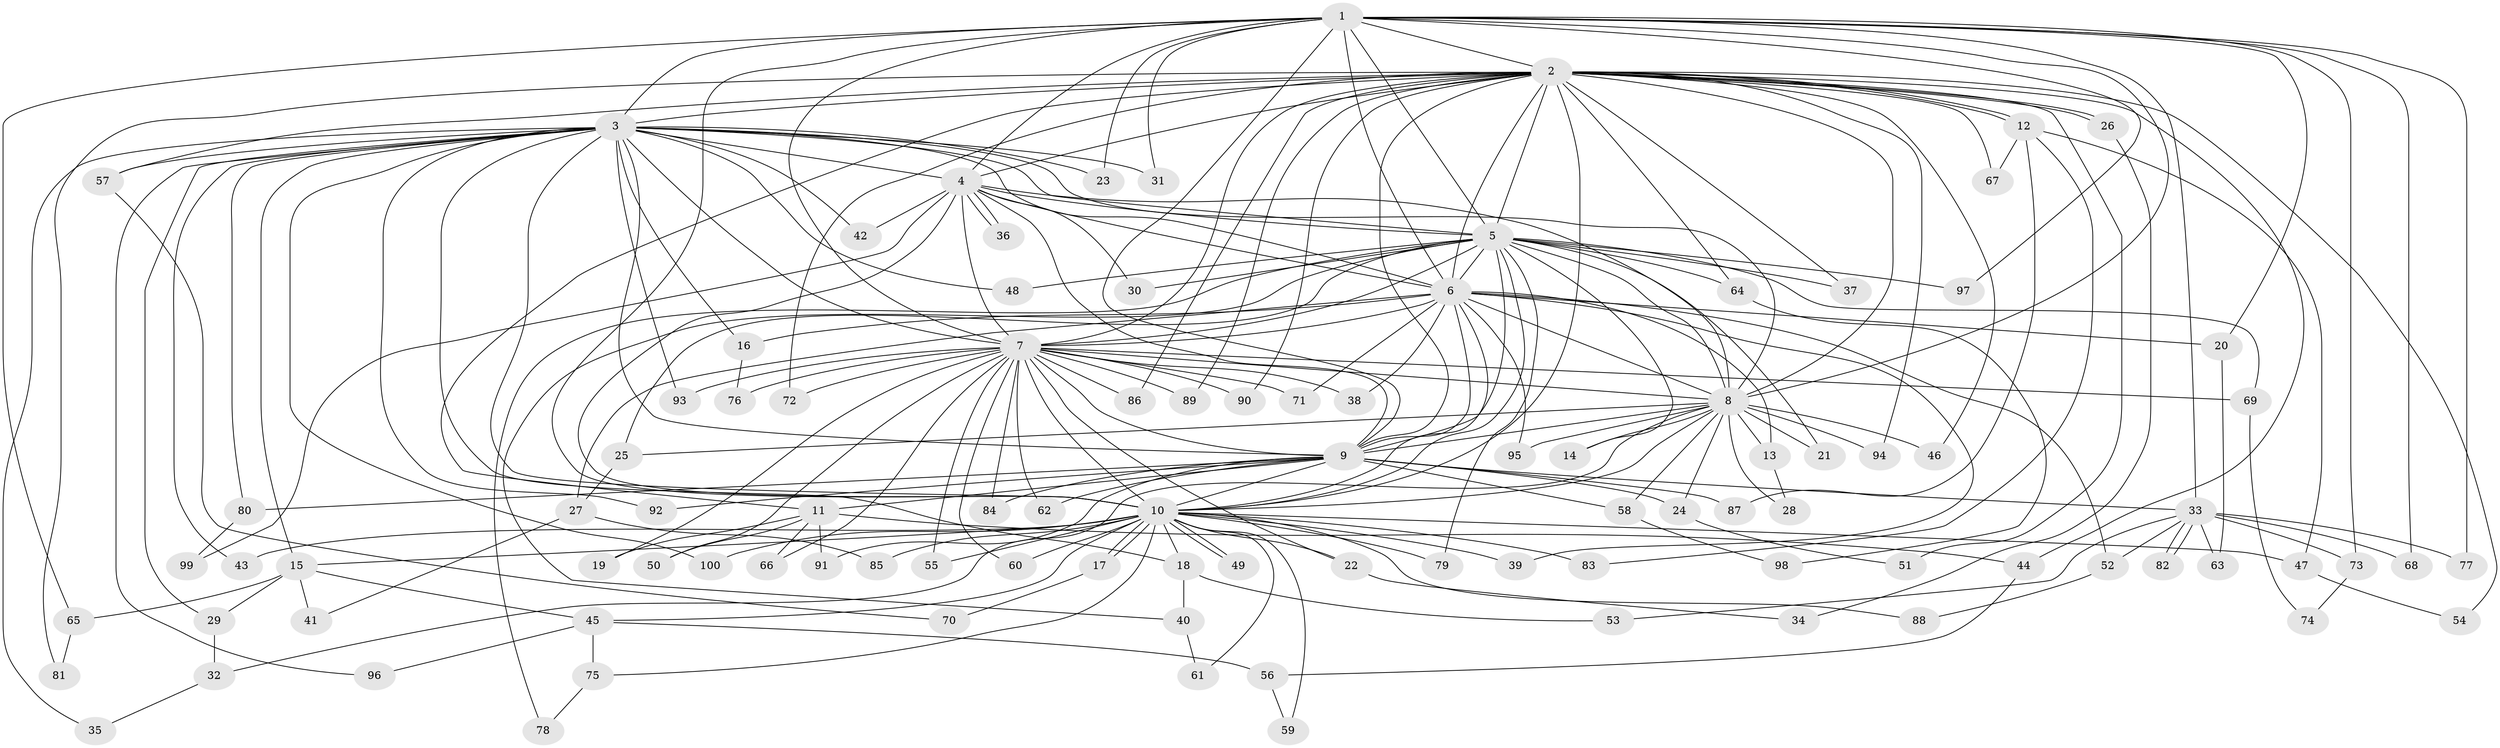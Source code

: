 // Generated by graph-tools (version 1.1) at 2025/49/03/09/25 03:49:33]
// undirected, 100 vertices, 225 edges
graph export_dot {
graph [start="1"]
  node [color=gray90,style=filled];
  1;
  2;
  3;
  4;
  5;
  6;
  7;
  8;
  9;
  10;
  11;
  12;
  13;
  14;
  15;
  16;
  17;
  18;
  19;
  20;
  21;
  22;
  23;
  24;
  25;
  26;
  27;
  28;
  29;
  30;
  31;
  32;
  33;
  34;
  35;
  36;
  37;
  38;
  39;
  40;
  41;
  42;
  43;
  44;
  45;
  46;
  47;
  48;
  49;
  50;
  51;
  52;
  53;
  54;
  55;
  56;
  57;
  58;
  59;
  60;
  61;
  62;
  63;
  64;
  65;
  66;
  67;
  68;
  69;
  70;
  71;
  72;
  73;
  74;
  75;
  76;
  77;
  78;
  79;
  80;
  81;
  82;
  83;
  84;
  85;
  86;
  87;
  88;
  89;
  90;
  91;
  92;
  93;
  94;
  95;
  96;
  97;
  98;
  99;
  100;
  1 -- 2;
  1 -- 3;
  1 -- 4;
  1 -- 5;
  1 -- 6;
  1 -- 7;
  1 -- 8;
  1 -- 9;
  1 -- 10;
  1 -- 20;
  1 -- 23;
  1 -- 31;
  1 -- 33;
  1 -- 65;
  1 -- 68;
  1 -- 73;
  1 -- 77;
  1 -- 97;
  2 -- 3;
  2 -- 4;
  2 -- 5;
  2 -- 6;
  2 -- 7;
  2 -- 8;
  2 -- 9;
  2 -- 10;
  2 -- 11;
  2 -- 12;
  2 -- 12;
  2 -- 26;
  2 -- 26;
  2 -- 37;
  2 -- 44;
  2 -- 46;
  2 -- 51;
  2 -- 54;
  2 -- 57;
  2 -- 64;
  2 -- 67;
  2 -- 72;
  2 -- 81;
  2 -- 86;
  2 -- 89;
  2 -- 90;
  2 -- 94;
  3 -- 4;
  3 -- 5;
  3 -- 6;
  3 -- 7;
  3 -- 8;
  3 -- 9;
  3 -- 10;
  3 -- 15;
  3 -- 16;
  3 -- 18;
  3 -- 23;
  3 -- 29;
  3 -- 31;
  3 -- 35;
  3 -- 42;
  3 -- 43;
  3 -- 48;
  3 -- 57;
  3 -- 80;
  3 -- 92;
  3 -- 93;
  3 -- 96;
  3 -- 100;
  4 -- 5;
  4 -- 6;
  4 -- 7;
  4 -- 8;
  4 -- 9;
  4 -- 10;
  4 -- 30;
  4 -- 36;
  4 -- 36;
  4 -- 42;
  4 -- 99;
  5 -- 6;
  5 -- 7;
  5 -- 8;
  5 -- 9;
  5 -- 10;
  5 -- 14;
  5 -- 21;
  5 -- 25;
  5 -- 30;
  5 -- 37;
  5 -- 40;
  5 -- 48;
  5 -- 64;
  5 -- 69;
  5 -- 78;
  5 -- 79;
  5 -- 97;
  6 -- 7;
  6 -- 8;
  6 -- 9;
  6 -- 10;
  6 -- 13;
  6 -- 16;
  6 -- 20;
  6 -- 27;
  6 -- 38;
  6 -- 39;
  6 -- 52;
  6 -- 71;
  6 -- 95;
  7 -- 8;
  7 -- 9;
  7 -- 10;
  7 -- 19;
  7 -- 22;
  7 -- 38;
  7 -- 50;
  7 -- 55;
  7 -- 60;
  7 -- 62;
  7 -- 66;
  7 -- 69;
  7 -- 71;
  7 -- 72;
  7 -- 76;
  7 -- 84;
  7 -- 86;
  7 -- 89;
  7 -- 90;
  7 -- 93;
  8 -- 9;
  8 -- 10;
  8 -- 13;
  8 -- 14;
  8 -- 21;
  8 -- 24;
  8 -- 25;
  8 -- 28;
  8 -- 32;
  8 -- 46;
  8 -- 58;
  8 -- 94;
  8 -- 95;
  9 -- 10;
  9 -- 11;
  9 -- 24;
  9 -- 33;
  9 -- 58;
  9 -- 62;
  9 -- 80;
  9 -- 84;
  9 -- 87;
  9 -- 91;
  9 -- 92;
  10 -- 15;
  10 -- 17;
  10 -- 17;
  10 -- 18;
  10 -- 22;
  10 -- 39;
  10 -- 43;
  10 -- 45;
  10 -- 47;
  10 -- 49;
  10 -- 49;
  10 -- 55;
  10 -- 59;
  10 -- 60;
  10 -- 61;
  10 -- 75;
  10 -- 79;
  10 -- 83;
  10 -- 85;
  10 -- 88;
  10 -- 100;
  11 -- 19;
  11 -- 44;
  11 -- 50;
  11 -- 66;
  11 -- 91;
  12 -- 47;
  12 -- 67;
  12 -- 83;
  12 -- 87;
  13 -- 28;
  15 -- 29;
  15 -- 41;
  15 -- 45;
  15 -- 65;
  16 -- 76;
  17 -- 70;
  18 -- 40;
  18 -- 53;
  20 -- 63;
  22 -- 34;
  24 -- 51;
  25 -- 27;
  26 -- 34;
  27 -- 41;
  27 -- 85;
  29 -- 32;
  32 -- 35;
  33 -- 52;
  33 -- 53;
  33 -- 63;
  33 -- 68;
  33 -- 73;
  33 -- 77;
  33 -- 82;
  33 -- 82;
  40 -- 61;
  44 -- 56;
  45 -- 56;
  45 -- 75;
  45 -- 96;
  47 -- 54;
  52 -- 88;
  56 -- 59;
  57 -- 70;
  58 -- 98;
  64 -- 98;
  65 -- 81;
  69 -- 74;
  73 -- 74;
  75 -- 78;
  80 -- 99;
}
